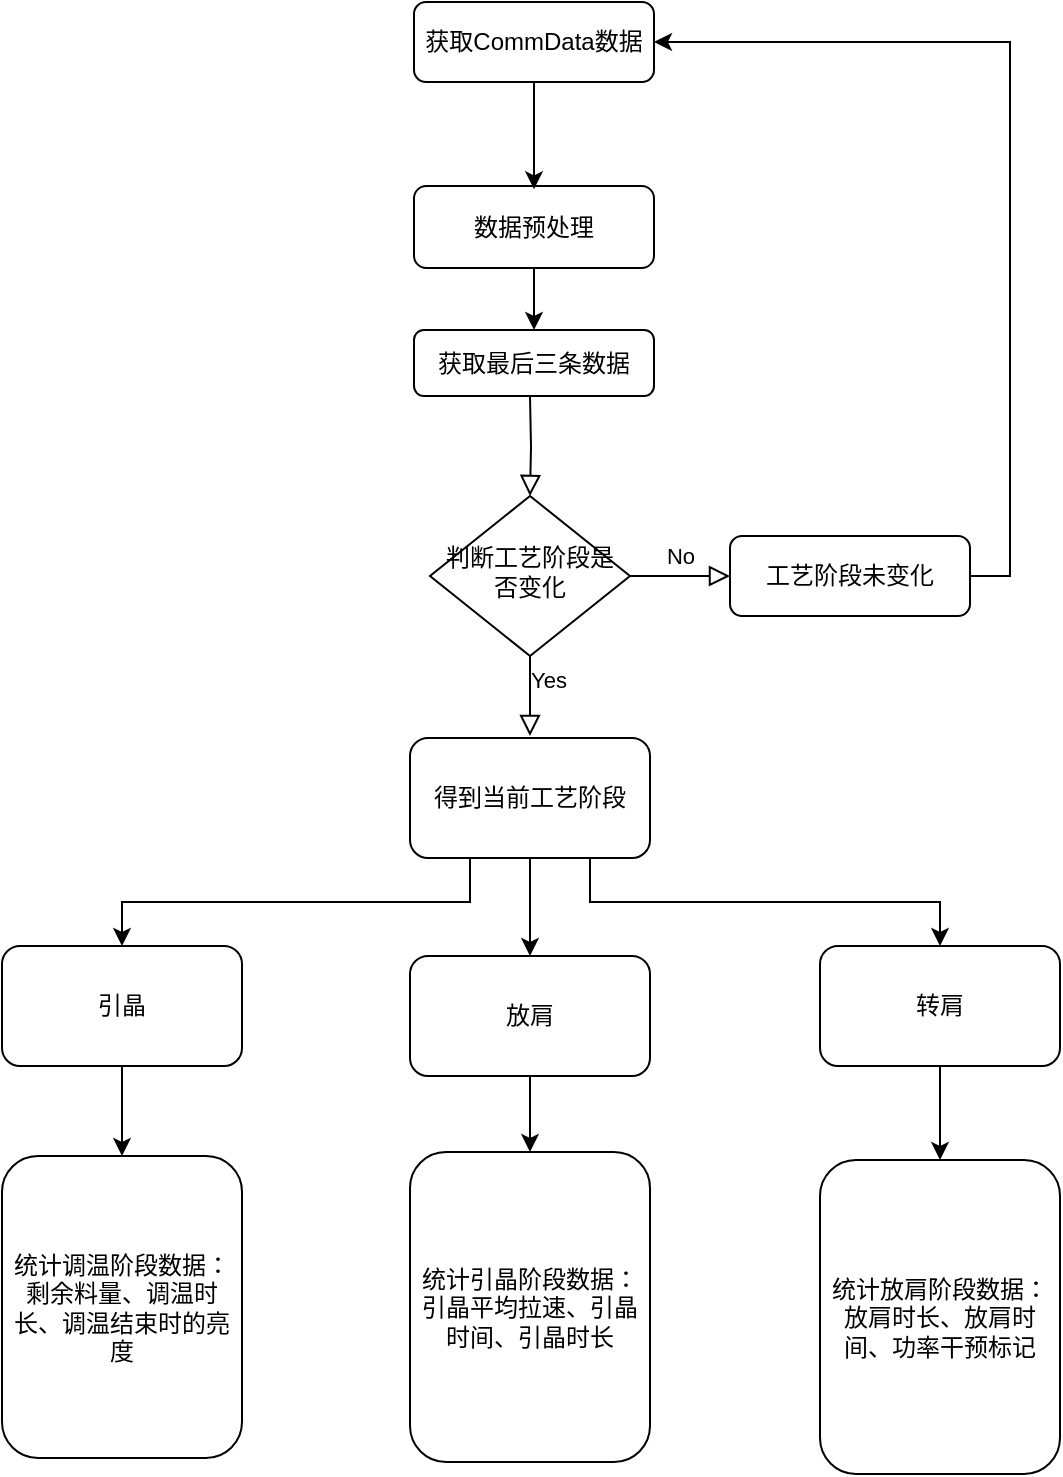 <mxfile version="24.2.5" type="github">
  <diagram id="C5RBs43oDa-KdzZeNtuy" name="Page-1">
    <mxGraphModel dx="1194" dy="820" grid="0" gridSize="10" guides="1" tooltips="1" connect="1" arrows="1" fold="1" page="0" pageScale="1" pageWidth="827" pageHeight="1169" math="0" shadow="0">
      <root>
        <mxCell id="WIyWlLk6GJQsqaUBKTNV-0" />
        <mxCell id="WIyWlLk6GJQsqaUBKTNV-1" parent="WIyWlLk6GJQsqaUBKTNV-0" />
        <mxCell id="WIyWlLk6GJQsqaUBKTNV-2" value="" style="rounded=0;html=1;jettySize=auto;orthogonalLoop=1;fontSize=11;endArrow=block;endFill=0;endSize=8;strokeWidth=1;shadow=0;labelBackgroundColor=none;edgeStyle=orthogonalEdgeStyle;" parent="WIyWlLk6GJQsqaUBKTNV-1" target="WIyWlLk6GJQsqaUBKTNV-6" edge="1">
          <mxGeometry relative="1" as="geometry">
            <mxPoint x="220" y="120" as="sourcePoint" />
          </mxGeometry>
        </mxCell>
        <mxCell id="WIyWlLk6GJQsqaUBKTNV-4" value="Yes" style="rounded=0;html=1;jettySize=auto;orthogonalLoop=1;fontSize=11;endArrow=block;endFill=0;endSize=8;strokeWidth=1;shadow=0;labelBackgroundColor=none;edgeStyle=orthogonalEdgeStyle;" parent="WIyWlLk6GJQsqaUBKTNV-1" source="WIyWlLk6GJQsqaUBKTNV-6" edge="1">
          <mxGeometry x="-0.407" y="9" relative="1" as="geometry">
            <mxPoint as="offset" />
            <mxPoint x="220" y="290" as="targetPoint" />
          </mxGeometry>
        </mxCell>
        <mxCell id="WIyWlLk6GJQsqaUBKTNV-5" value="No" style="edgeStyle=orthogonalEdgeStyle;rounded=0;html=1;jettySize=auto;orthogonalLoop=1;fontSize=11;endArrow=block;endFill=0;endSize=8;strokeWidth=1;shadow=0;labelBackgroundColor=none;" parent="WIyWlLk6GJQsqaUBKTNV-1" source="WIyWlLk6GJQsqaUBKTNV-6" target="WIyWlLk6GJQsqaUBKTNV-7" edge="1">
          <mxGeometry y="10" relative="1" as="geometry">
            <mxPoint as="offset" />
          </mxGeometry>
        </mxCell>
        <mxCell id="WIyWlLk6GJQsqaUBKTNV-6" value="判断工艺阶段是否变化" style="rhombus;whiteSpace=wrap;html=1;shadow=0;fontFamily=Helvetica;fontSize=12;align=center;strokeWidth=1;spacing=6;spacingTop=-4;" parent="WIyWlLk6GJQsqaUBKTNV-1" vertex="1">
          <mxGeometry x="170" y="170" width="100" height="80" as="geometry" />
        </mxCell>
        <mxCell id="XBTfPMOrWh-o7naQ7V93-5" style="edgeStyle=orthogonalEdgeStyle;rounded=0;orthogonalLoop=1;jettySize=auto;html=1;exitX=1;exitY=0.5;exitDx=0;exitDy=0;entryX=1;entryY=0.5;entryDx=0;entryDy=0;" edge="1" parent="WIyWlLk6GJQsqaUBKTNV-1" source="WIyWlLk6GJQsqaUBKTNV-7" target="XBTfPMOrWh-o7naQ7V93-1">
          <mxGeometry relative="1" as="geometry" />
        </mxCell>
        <mxCell id="WIyWlLk6GJQsqaUBKTNV-7" value="工艺阶段未变化" style="rounded=1;whiteSpace=wrap;html=1;fontSize=12;glass=0;strokeWidth=1;shadow=0;" parent="WIyWlLk6GJQsqaUBKTNV-1" vertex="1">
          <mxGeometry x="320" y="190" width="120" height="40" as="geometry" />
        </mxCell>
        <mxCell id="XBTfPMOrWh-o7naQ7V93-4" style="edgeStyle=orthogonalEdgeStyle;rounded=0;orthogonalLoop=1;jettySize=auto;html=1;exitX=0.5;exitY=1;exitDx=0;exitDy=0;" edge="1" parent="WIyWlLk6GJQsqaUBKTNV-1" source="XBTfPMOrWh-o7naQ7V93-0" target="XBTfPMOrWh-o7naQ7V93-3">
          <mxGeometry relative="1" as="geometry" />
        </mxCell>
        <mxCell id="XBTfPMOrWh-o7naQ7V93-0" value="数据预处理" style="rounded=1;whiteSpace=wrap;html=1;" vertex="1" parent="WIyWlLk6GJQsqaUBKTNV-1">
          <mxGeometry x="162" y="15" width="120" height="41" as="geometry" />
        </mxCell>
        <mxCell id="XBTfPMOrWh-o7naQ7V93-2" style="edgeStyle=orthogonalEdgeStyle;rounded=0;orthogonalLoop=1;jettySize=auto;html=1;exitX=0.5;exitY=1;exitDx=0;exitDy=0;" edge="1" parent="WIyWlLk6GJQsqaUBKTNV-1" source="XBTfPMOrWh-o7naQ7V93-1">
          <mxGeometry relative="1" as="geometry">
            <mxPoint x="222" y="16.667" as="targetPoint" />
          </mxGeometry>
        </mxCell>
        <mxCell id="XBTfPMOrWh-o7naQ7V93-1" value="获取CommData数据" style="rounded=1;whiteSpace=wrap;html=1;fontSize=12;glass=0;strokeWidth=1;shadow=0;" vertex="1" parent="WIyWlLk6GJQsqaUBKTNV-1">
          <mxGeometry x="162" y="-77" width="120" height="40" as="geometry" />
        </mxCell>
        <mxCell id="XBTfPMOrWh-o7naQ7V93-3" value="获取最后三条数据" style="rounded=1;whiteSpace=wrap;html=1;" vertex="1" parent="WIyWlLk6GJQsqaUBKTNV-1">
          <mxGeometry x="162" y="87" width="120" height="33" as="geometry" />
        </mxCell>
        <mxCell id="XBTfPMOrWh-o7naQ7V93-10" style="edgeStyle=orthogonalEdgeStyle;rounded=0;orthogonalLoop=1;jettySize=auto;html=1;exitX=0.25;exitY=1;exitDx=0;exitDy=0;" edge="1" parent="WIyWlLk6GJQsqaUBKTNV-1" source="XBTfPMOrWh-o7naQ7V93-6" target="XBTfPMOrWh-o7naQ7V93-7">
          <mxGeometry relative="1" as="geometry" />
        </mxCell>
        <mxCell id="XBTfPMOrWh-o7naQ7V93-11" style="edgeStyle=orthogonalEdgeStyle;rounded=0;orthogonalLoop=1;jettySize=auto;html=1;exitX=0.5;exitY=1;exitDx=0;exitDy=0;entryX=0.5;entryY=0;entryDx=0;entryDy=0;" edge="1" parent="WIyWlLk6GJQsqaUBKTNV-1" source="XBTfPMOrWh-o7naQ7V93-6" target="XBTfPMOrWh-o7naQ7V93-8">
          <mxGeometry relative="1" as="geometry" />
        </mxCell>
        <mxCell id="XBTfPMOrWh-o7naQ7V93-12" style="edgeStyle=orthogonalEdgeStyle;rounded=0;orthogonalLoop=1;jettySize=auto;html=1;exitX=0.75;exitY=1;exitDx=0;exitDy=0;entryX=0.5;entryY=0;entryDx=0;entryDy=0;" edge="1" parent="WIyWlLk6GJQsqaUBKTNV-1" source="XBTfPMOrWh-o7naQ7V93-6" target="XBTfPMOrWh-o7naQ7V93-9">
          <mxGeometry relative="1" as="geometry" />
        </mxCell>
        <mxCell id="XBTfPMOrWh-o7naQ7V93-6" value="得到当前工艺阶段" style="rounded=1;whiteSpace=wrap;html=1;" vertex="1" parent="WIyWlLk6GJQsqaUBKTNV-1">
          <mxGeometry x="160" y="291" width="120" height="60" as="geometry" />
        </mxCell>
        <mxCell id="XBTfPMOrWh-o7naQ7V93-13" style="edgeStyle=orthogonalEdgeStyle;rounded=0;orthogonalLoop=1;jettySize=auto;html=1;exitX=0.5;exitY=1;exitDx=0;exitDy=0;" edge="1" parent="WIyWlLk6GJQsqaUBKTNV-1" source="XBTfPMOrWh-o7naQ7V93-7">
          <mxGeometry relative="1" as="geometry">
            <mxPoint x="16" y="500.0" as="targetPoint" />
          </mxGeometry>
        </mxCell>
        <mxCell id="XBTfPMOrWh-o7naQ7V93-7" value="引晶" style="rounded=1;whiteSpace=wrap;html=1;" vertex="1" parent="WIyWlLk6GJQsqaUBKTNV-1">
          <mxGeometry x="-44" y="395" width="120" height="60" as="geometry" />
        </mxCell>
        <mxCell id="XBTfPMOrWh-o7naQ7V93-17" style="edgeStyle=orthogonalEdgeStyle;rounded=0;orthogonalLoop=1;jettySize=auto;html=1;exitX=0.5;exitY=1;exitDx=0;exitDy=0;" edge="1" parent="WIyWlLk6GJQsqaUBKTNV-1" source="XBTfPMOrWh-o7naQ7V93-8" target="XBTfPMOrWh-o7naQ7V93-15">
          <mxGeometry relative="1" as="geometry" />
        </mxCell>
        <mxCell id="XBTfPMOrWh-o7naQ7V93-8" value="放肩" style="rounded=1;whiteSpace=wrap;html=1;" vertex="1" parent="WIyWlLk6GJQsqaUBKTNV-1">
          <mxGeometry x="160" y="400" width="120" height="60" as="geometry" />
        </mxCell>
        <mxCell id="XBTfPMOrWh-o7naQ7V93-18" style="edgeStyle=orthogonalEdgeStyle;rounded=0;orthogonalLoop=1;jettySize=auto;html=1;exitX=0.5;exitY=1;exitDx=0;exitDy=0;entryX=0.5;entryY=0;entryDx=0;entryDy=0;" edge="1" parent="WIyWlLk6GJQsqaUBKTNV-1" source="XBTfPMOrWh-o7naQ7V93-9" target="XBTfPMOrWh-o7naQ7V93-16">
          <mxGeometry relative="1" as="geometry" />
        </mxCell>
        <mxCell id="XBTfPMOrWh-o7naQ7V93-9" value="转肩" style="rounded=1;whiteSpace=wrap;html=1;" vertex="1" parent="WIyWlLk6GJQsqaUBKTNV-1">
          <mxGeometry x="365" y="395" width="120" height="60" as="geometry" />
        </mxCell>
        <mxCell id="XBTfPMOrWh-o7naQ7V93-14" value="统计调温阶段数据：剩余料量、调温时长、调温结束时的亮度" style="rounded=1;whiteSpace=wrap;html=1;" vertex="1" parent="WIyWlLk6GJQsqaUBKTNV-1">
          <mxGeometry x="-44" y="500" width="120" height="151" as="geometry" />
        </mxCell>
        <mxCell id="XBTfPMOrWh-o7naQ7V93-15" value="统计引晶阶段数据：&lt;div&gt;引晶平均拉速、引晶时间、引晶时长&lt;/div&gt;" style="rounded=1;whiteSpace=wrap;html=1;" vertex="1" parent="WIyWlLk6GJQsqaUBKTNV-1">
          <mxGeometry x="160" y="498" width="120" height="155" as="geometry" />
        </mxCell>
        <mxCell id="XBTfPMOrWh-o7naQ7V93-16" value="统计放肩阶段数据：&lt;div&gt;放肩时长、放肩时间、功率干预标记&lt;/div&gt;" style="rounded=1;whiteSpace=wrap;html=1;" vertex="1" parent="WIyWlLk6GJQsqaUBKTNV-1">
          <mxGeometry x="365" y="502" width="120" height="157" as="geometry" />
        </mxCell>
      </root>
    </mxGraphModel>
  </diagram>
</mxfile>
